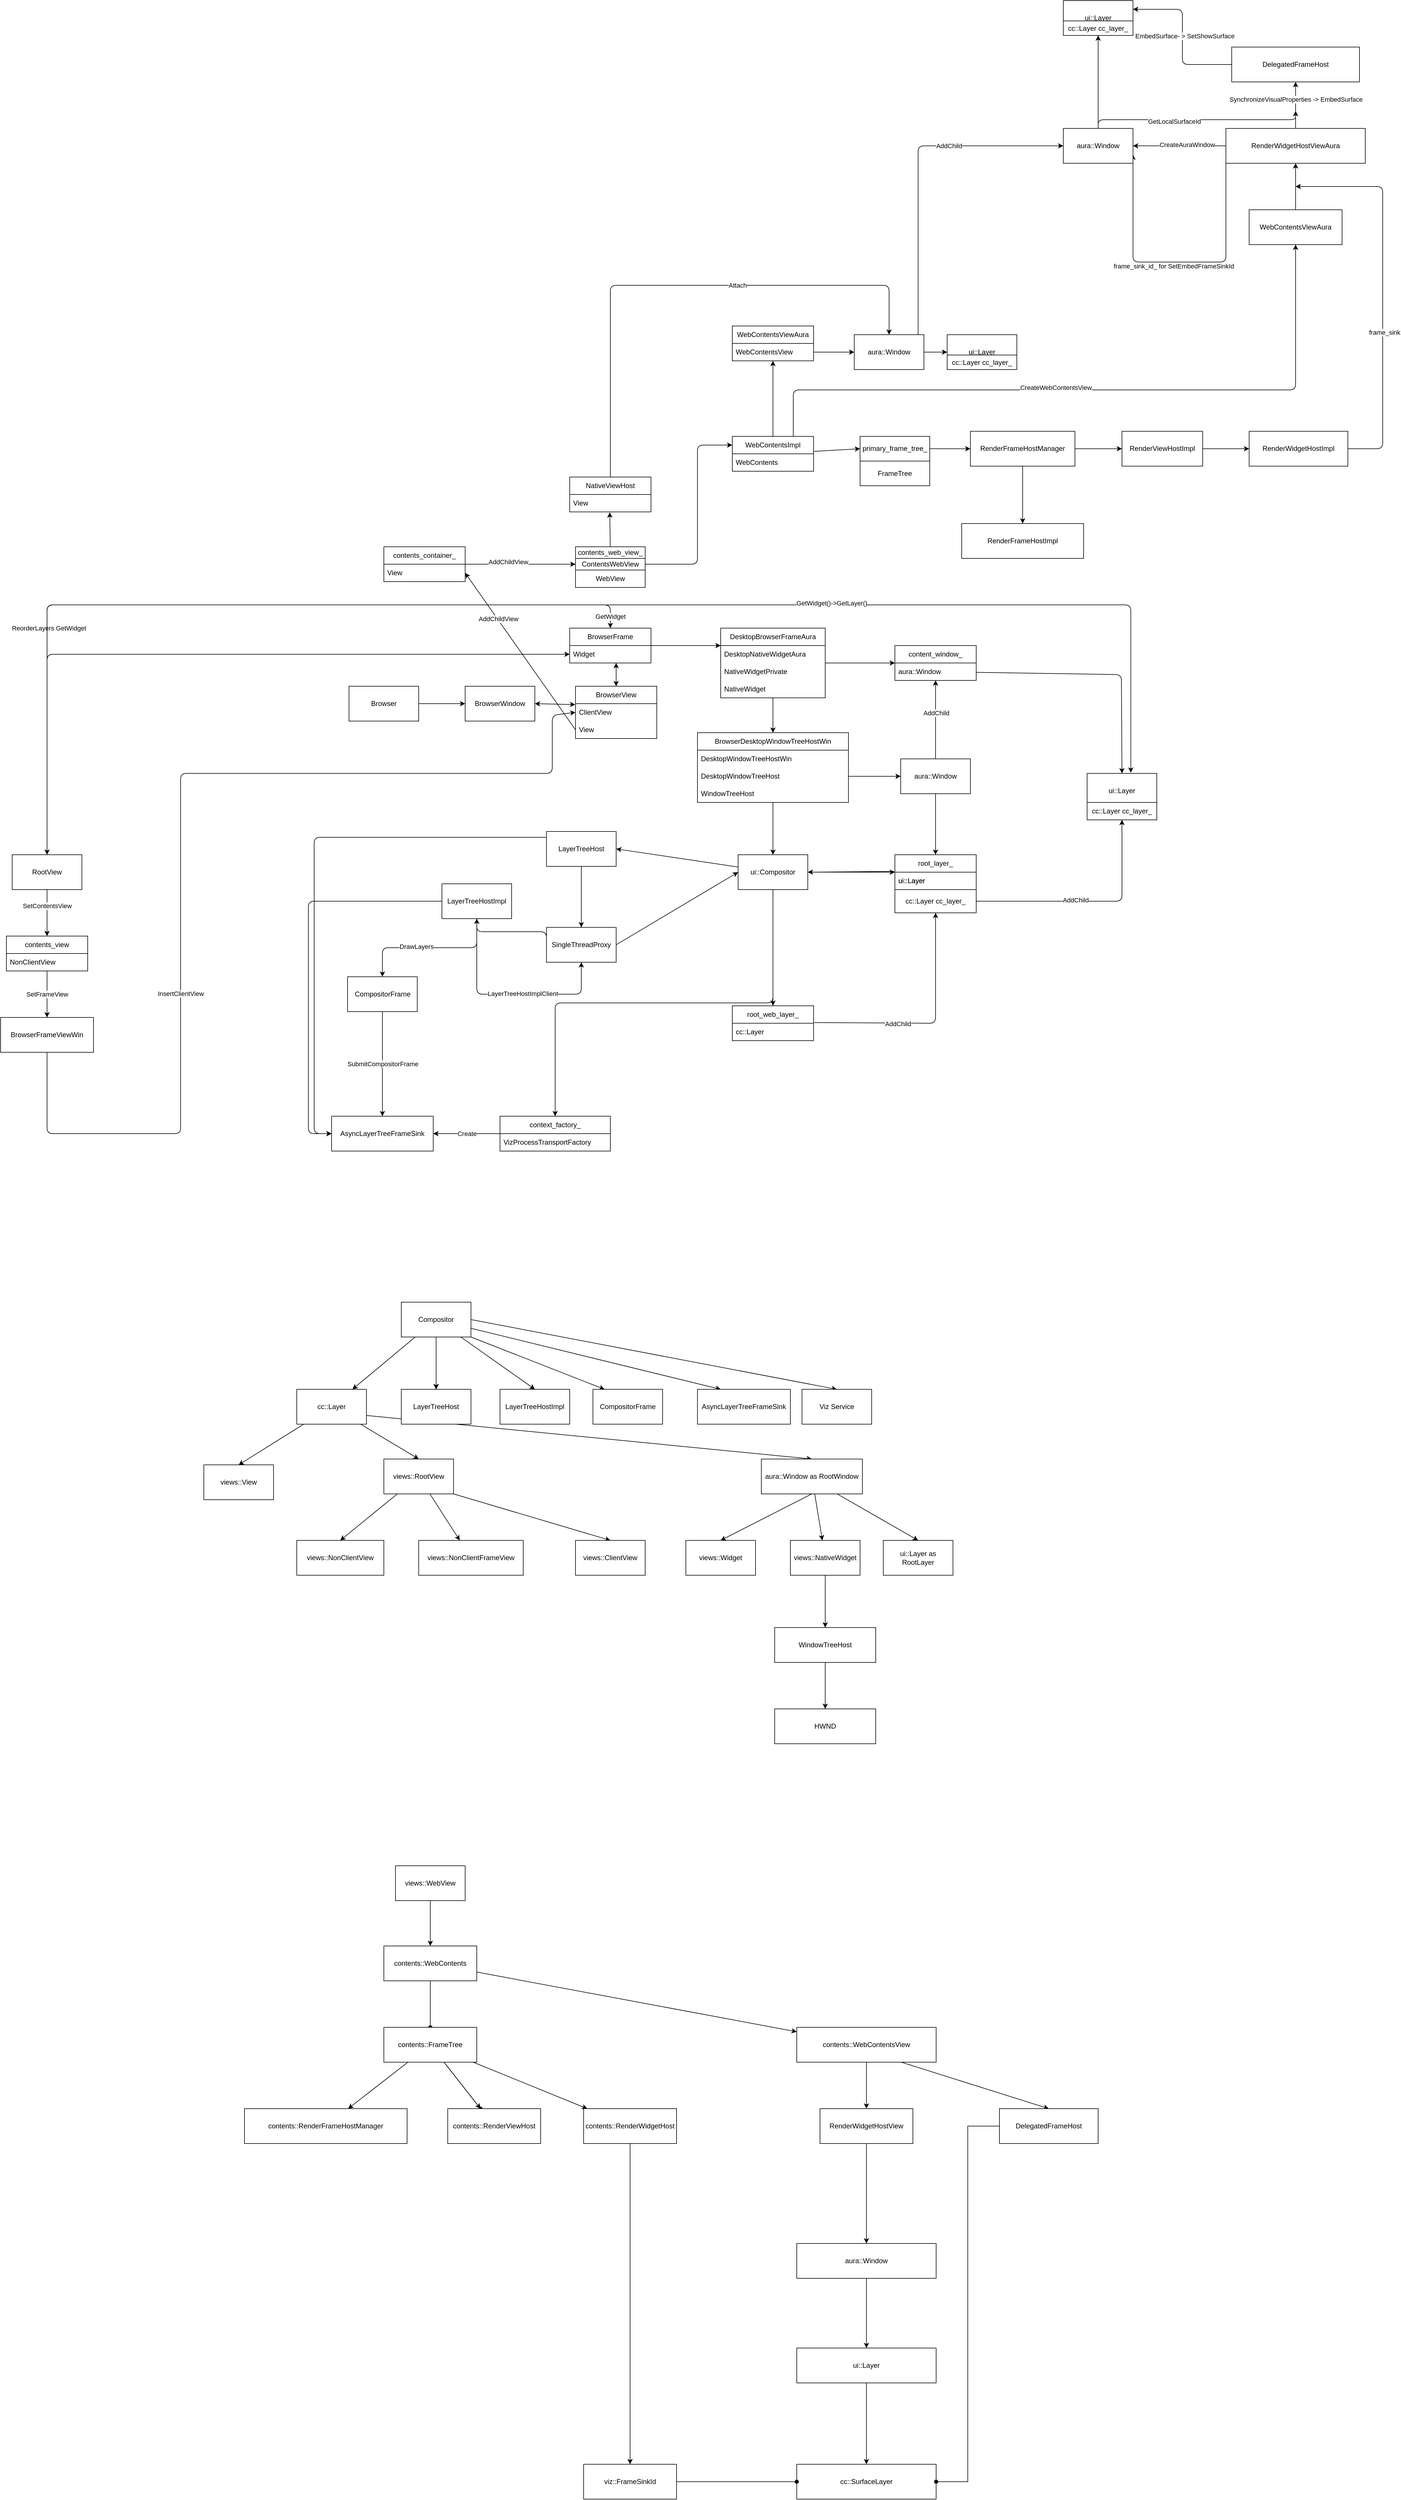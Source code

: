 <mxfile version="24.7.16">
  <diagram id="i8oAYvoEwji6KUJwt9vs" name="第 1 页">
    <mxGraphModel dx="2893" dy="2278" grid="1" gridSize="10" guides="1" tooltips="1" connect="1" arrows="1" fold="1" page="1" pageScale="1" pageWidth="827" pageHeight="1169" math="0" shadow="0">
      <root>
        <mxCell id="0" />
        <mxCell id="1" parent="0" />
        <mxCell id="2" value="BrowserWindow" style="rounded=0;whiteSpace=wrap;html=1;" parent="1" vertex="1">
          <mxGeometry x="50" y="170" width="120" height="60" as="geometry" />
        </mxCell>
        <mxCell id="29" style="edgeStyle=none;html=1;entryX=1;entryY=0.5;entryDx=0;entryDy=0;" parent="1" source="3" target="6" edge="1">
          <mxGeometry relative="1" as="geometry" />
        </mxCell>
        <mxCell id="39" style="edgeStyle=none;html=1;" parent="1" source="3" target="35" edge="1">
          <mxGeometry relative="1" as="geometry" />
        </mxCell>
        <mxCell id="44" style="edgeStyle=none;html=1;entryX=0.5;entryY=0;entryDx=0;entryDy=0;exitX=0.5;exitY=1;exitDx=0;exitDy=0;" parent="1" source="3" target="40" edge="1">
          <mxGeometry relative="1" as="geometry">
            <Array as="points" />
          </mxGeometry>
        </mxCell>
        <mxCell id="128" style="edgeStyle=elbowEdgeStyle;elbow=vertical;html=1;" parent="1" source="3" target="123" edge="1">
          <mxGeometry relative="1" as="geometry" />
        </mxCell>
        <mxCell id="3" value="ui::Compositor" style="rounded=0;whiteSpace=wrap;html=1;" parent="1" vertex="1">
          <mxGeometry x="520" y="460" width="120" height="60" as="geometry" />
        </mxCell>
        <mxCell id="5" value="" style="endArrow=classic;startArrow=classic;html=1;exitX=1;exitY=0.5;exitDx=0;exitDy=0;entryX=-0.003;entryY=0.351;entryDx=0;entryDy=0;entryPerimeter=0;" parent="1" source="2" target="141" edge="1">
          <mxGeometry width="50" height="50" relative="1" as="geometry">
            <mxPoint x="340" y="300" as="sourcePoint" />
            <mxPoint x="240" y="220" as="targetPoint" />
          </mxGeometry>
        </mxCell>
        <mxCell id="32" style="edgeStyle=none;html=1;entryX=0.5;entryY=0;entryDx=0;entryDy=0;" parent="1" source="6" target="31" edge="1">
          <mxGeometry relative="1" as="geometry" />
        </mxCell>
        <mxCell id="131" style="edgeStyle=elbowEdgeStyle;elbow=vertical;html=1;" parent="1" source="6" target="129" edge="1">
          <mxGeometry relative="1" as="geometry">
            <Array as="points">
              <mxPoint x="-210" y="430" />
              <mxPoint x="50" y="370" />
            </Array>
          </mxGeometry>
        </mxCell>
        <mxCell id="6" value="LayerTreeHost" style="rounded=0;whiteSpace=wrap;html=1;" parent="1" vertex="1">
          <mxGeometry x="190" y="420" width="120" height="60" as="geometry" />
        </mxCell>
        <mxCell id="12" value="BrowserFrame" style="swimlane;fontStyle=0;childLayout=stackLayout;horizontal=1;startSize=30;horizontalStack=0;resizeParent=1;resizeParentMax=0;resizeLast=0;collapsible=1;marginBottom=0;whiteSpace=wrap;html=1;" parent="1" vertex="1">
          <mxGeometry x="230" y="70" width="140" height="60" as="geometry" />
        </mxCell>
        <mxCell id="13" value="Widget" style="text;strokeColor=none;fillColor=none;align=left;verticalAlign=middle;spacingLeft=4;spacingRight=4;overflow=hidden;points=[[0,0.5],[1,0.5]];portConstraint=eastwest;rotatable=0;whiteSpace=wrap;html=1;" parent="12" vertex="1">
          <mxGeometry y="30" width="140" height="30" as="geometry" />
        </mxCell>
        <mxCell id="88" style="edgeStyle=none;html=1;entryX=0.5;entryY=0;entryDx=0;entryDy=0;" parent="1" source="16" target="21" edge="1">
          <mxGeometry relative="1" as="geometry" />
        </mxCell>
        <mxCell id="93" style="edgeStyle=none;html=1;entryX=0;entryY=0.5;entryDx=0;entryDy=0;" parent="1" source="16" target="89" edge="1">
          <mxGeometry relative="1" as="geometry" />
        </mxCell>
        <mxCell id="16" value="DesktopBrowserFrameAura" style="swimlane;fontStyle=0;childLayout=stackLayout;horizontal=1;startSize=30;horizontalStack=0;resizeParent=1;resizeParentMax=0;resizeLast=0;collapsible=1;marginBottom=0;whiteSpace=wrap;html=1;" parent="1" vertex="1">
          <mxGeometry x="490" y="70" width="180" height="120" as="geometry" />
        </mxCell>
        <mxCell id="17" value="DesktopNativeWidgetAura" style="text;strokeColor=none;fillColor=none;align=left;verticalAlign=middle;spacingLeft=4;spacingRight=4;overflow=hidden;points=[[0,0.5],[1,0.5]];portConstraint=eastwest;rotatable=0;whiteSpace=wrap;html=1;" parent="16" vertex="1">
          <mxGeometry y="30" width="180" height="30" as="geometry" />
        </mxCell>
        <mxCell id="18" value="NativeWidgetPrivate" style="text;strokeColor=none;fillColor=none;align=left;verticalAlign=middle;spacingLeft=4;spacingRight=4;overflow=hidden;points=[[0,0.5],[1,0.5]];portConstraint=eastwest;rotatable=0;whiteSpace=wrap;html=1;" parent="16" vertex="1">
          <mxGeometry y="60" width="180" height="30" as="geometry" />
        </mxCell>
        <mxCell id="19" value="NativeWidget" style="text;strokeColor=none;fillColor=none;align=left;verticalAlign=middle;spacingLeft=4;spacingRight=4;overflow=hidden;points=[[0,0.5],[1,0.5]];portConstraint=eastwest;rotatable=0;whiteSpace=wrap;html=1;" parent="16" vertex="1">
          <mxGeometry y="90" width="180" height="30" as="geometry" />
        </mxCell>
        <mxCell id="20" value="" style="endArrow=classic;html=1;exitX=1;exitY=0.5;exitDx=0;exitDy=0;entryX=0;entryY=0.25;entryDx=0;entryDy=0;" parent="1" source="12" target="16" edge="1">
          <mxGeometry width="50" height="50" relative="1" as="geometry">
            <mxPoint x="340" y="90" as="sourcePoint" />
            <mxPoint x="390" y="40" as="targetPoint" />
          </mxGeometry>
        </mxCell>
        <mxCell id="21" value="BrowserDesktopWindowTreeHostWin" style="swimlane;fontStyle=0;childLayout=stackLayout;horizontal=1;startSize=30;horizontalStack=0;resizeParent=1;resizeParentMax=0;resizeLast=0;collapsible=1;marginBottom=0;whiteSpace=wrap;html=1;" parent="1" vertex="1">
          <mxGeometry x="450" y="250" width="260" height="120" as="geometry" />
        </mxCell>
        <mxCell id="22" value="DesktopWindowTreeHostWin" style="text;strokeColor=none;fillColor=none;align=left;verticalAlign=middle;spacingLeft=4;spacingRight=4;overflow=hidden;points=[[0,0.5],[1,0.5]];portConstraint=eastwest;rotatable=0;whiteSpace=wrap;html=1;" parent="21" vertex="1">
          <mxGeometry y="30" width="260" height="30" as="geometry" />
        </mxCell>
        <mxCell id="23" value="DesktopWindowTreeHost" style="text;strokeColor=none;fillColor=none;align=left;verticalAlign=middle;spacingLeft=4;spacingRight=4;overflow=hidden;points=[[0,0.5],[1,0.5]];portConstraint=eastwest;rotatable=0;whiteSpace=wrap;html=1;" parent="21" vertex="1">
          <mxGeometry y="60" width="260" height="30" as="geometry" />
        </mxCell>
        <mxCell id="24" value="WindowTreeHost" style="text;strokeColor=none;fillColor=none;align=left;verticalAlign=middle;spacingLeft=4;spacingRight=4;overflow=hidden;points=[[0,0.5],[1,0.5]];portConstraint=eastwest;rotatable=0;whiteSpace=wrap;html=1;" parent="21" vertex="1">
          <mxGeometry y="90" width="260" height="30" as="geometry" />
        </mxCell>
        <mxCell id="28" style="edgeStyle=none;html=1;entryX=0.5;entryY=0;entryDx=0;entryDy=0;" parent="1" source="24" target="3" edge="1">
          <mxGeometry relative="1" as="geometry" />
        </mxCell>
        <mxCell id="33" style="edgeStyle=none;html=1;exitX=1;exitY=0.5;exitDx=0;exitDy=0;entryX=0;entryY=0.5;entryDx=0;entryDy=0;" parent="1" source="31" target="3" edge="1">
          <mxGeometry relative="1" as="geometry" />
        </mxCell>
        <mxCell id="118" style="edgeStyle=elbowEdgeStyle;elbow=vertical;html=1;exitX=0;exitY=0.5;exitDx=0;exitDy=0;entryX=0.5;entryY=1;entryDx=0;entryDy=0;" parent="1" source="31" target="117" edge="1">
          <mxGeometry relative="1" as="geometry" />
        </mxCell>
        <mxCell id="31" value="SingleThreadProxy" style="rounded=0;whiteSpace=wrap;html=1;" parent="1" vertex="1">
          <mxGeometry x="190" y="585" width="120" height="60" as="geometry" />
        </mxCell>
        <mxCell id="40" value="root_web_layer_" style="swimlane;fontStyle=0;childLayout=stackLayout;horizontal=1;startSize=30;horizontalStack=0;resizeParent=1;resizeParentMax=0;resizeLast=0;collapsible=1;marginBottom=0;whiteSpace=wrap;html=1;" parent="1" vertex="1">
          <mxGeometry x="510" y="720" width="140" height="60" as="geometry" />
        </mxCell>
        <mxCell id="41" value="cc::Layer" style="text;strokeColor=none;fillColor=none;align=left;verticalAlign=middle;spacingLeft=4;spacingRight=4;overflow=hidden;points=[[0,0.5],[1,0.5]];portConstraint=eastwest;rotatable=0;whiteSpace=wrap;html=1;" parent="40" vertex="1">
          <mxGeometry y="30" width="140" height="30" as="geometry" />
        </mxCell>
        <mxCell id="49" value="" style="group" parent="1" vertex="1" connectable="0">
          <mxGeometry x="790" y="460" width="140" height="120" as="geometry" />
        </mxCell>
        <mxCell id="35" value="root_layer_" style="swimlane;fontStyle=0;childLayout=stackLayout;horizontal=1;startSize=30;horizontalStack=0;resizeParent=1;resizeParentMax=0;resizeLast=0;collapsible=1;marginBottom=0;whiteSpace=wrap;html=1;" parent="49" vertex="1">
          <mxGeometry width="140" height="60" as="geometry" />
        </mxCell>
        <mxCell id="36" value="ui::Layer" style="text;strokeColor=none;fillColor=none;align=left;verticalAlign=middle;spacingLeft=4;spacingRight=4;overflow=hidden;points=[[0,0.5],[1,0.5]];portConstraint=eastwest;rotatable=0;whiteSpace=wrap;html=1;" parent="35" vertex="1">
          <mxGeometry y="30" width="140" height="30" as="geometry" />
        </mxCell>
        <mxCell id="47" value="cc::Layer cc_layer_" style="rounded=0;whiteSpace=wrap;html=1;" parent="49" vertex="1">
          <mxGeometry y="60" width="140" height="40" as="geometry" />
        </mxCell>
        <mxCell id="48" value="ui::Layer" style="text;strokeColor=none;fillColor=none;align=left;verticalAlign=middle;spacingLeft=4;spacingRight=4;overflow=hidden;points=[[0,0.5],[1,0.5]];portConstraint=eastwest;rotatable=0;whiteSpace=wrap;html=1;" parent="49" vertex="1">
          <mxGeometry y="30" width="140" height="30" as="geometry" />
        </mxCell>
        <mxCell id="52" style="edgeStyle=none;html=1;exitX=1.007;exitY=-0.039;exitDx=0;exitDy=0;exitPerimeter=0;" parent="1" source="41" target="47" edge="1">
          <mxGeometry relative="1" as="geometry">
            <mxPoint x="520" y="730" as="sourcePoint" />
            <Array as="points">
              <mxPoint x="860" y="750" />
            </Array>
          </mxGeometry>
        </mxCell>
        <mxCell id="99" value="AddChild" style="edgeLabel;html=1;align=center;verticalAlign=middle;resizable=0;points=[];" parent="52" vertex="1" connectable="0">
          <mxGeometry x="-0.277" y="-1" relative="1" as="geometry">
            <mxPoint as="offset" />
          </mxGeometry>
        </mxCell>
        <mxCell id="61" style="edgeStyle=none;html=1;entryX=0;entryY=0.5;entryDx=0;entryDy=0;" parent="1" source="53" target="57" edge="1">
          <mxGeometry relative="1" as="geometry" />
        </mxCell>
        <mxCell id="81" style="edgeStyle=none;html=1;entryX=0.5;entryY=1;entryDx=0;entryDy=0;" parent="1" source="53" target="77" edge="1">
          <mxGeometry relative="1" as="geometry" />
        </mxCell>
        <mxCell id="198" style="edgeStyle=orthogonalEdgeStyle;html=1;entryX=0.5;entryY=1;entryDx=0;entryDy=0;exitX=0.75;exitY=0;exitDx=0;exitDy=0;" parent="1" source="53" target="197" edge="1">
          <mxGeometry relative="1" as="geometry">
            <Array as="points">
              <mxPoint x="615" y="-340" />
              <mxPoint x="1480" y="-340" />
            </Array>
          </mxGeometry>
        </mxCell>
        <mxCell id="199" value="CreateWebContentsView" style="edgeLabel;html=1;align=center;verticalAlign=middle;resizable=0;points=[];" parent="198" vertex="1" connectable="0">
          <mxGeometry x="-0.11" y="4" relative="1" as="geometry">
            <mxPoint as="offset" />
          </mxGeometry>
        </mxCell>
        <mxCell id="53" value="WebContentsImpl" style="swimlane;fontStyle=0;childLayout=stackLayout;horizontal=1;startSize=30;horizontalStack=0;resizeParent=1;resizeParentMax=0;resizeLast=0;collapsible=1;marginBottom=0;whiteSpace=wrap;html=1;" parent="1" vertex="1">
          <mxGeometry x="510" y="-260" width="140" height="60" as="geometry" />
        </mxCell>
        <mxCell id="54" value="WebContents" style="text;strokeColor=none;fillColor=none;align=left;verticalAlign=middle;spacingLeft=4;spacingRight=4;overflow=hidden;points=[[0,0.5],[1,0.5]];portConstraint=eastwest;rotatable=0;whiteSpace=wrap;html=1;" parent="53" vertex="1">
          <mxGeometry y="30" width="140" height="30" as="geometry" />
        </mxCell>
        <mxCell id="60" value="" style="group" parent="1" vertex="1" connectable="0">
          <mxGeometry x="730" y="-260" width="120" height="85" as="geometry" />
        </mxCell>
        <mxCell id="57" value="primary_frame_tree_" style="rounded=0;whiteSpace=wrap;html=1;" parent="60" vertex="1">
          <mxGeometry width="120" height="42.5" as="geometry" />
        </mxCell>
        <mxCell id="59" value="FrameTree" style="rounded=0;whiteSpace=wrap;html=1;" parent="60" vertex="1">
          <mxGeometry y="42.5" width="120" height="42.5" as="geometry" />
        </mxCell>
        <mxCell id="65" style="edgeStyle=none;html=1;entryX=0;entryY=0.5;entryDx=0;entryDy=0;" parent="1" source="62" target="64" edge="1">
          <mxGeometry relative="1" as="geometry" />
        </mxCell>
        <mxCell id="69" style="edgeStyle=none;html=1;exitX=0.5;exitY=1;exitDx=0;exitDy=0;entryX=0.5;entryY=0;entryDx=0;entryDy=0;" parent="1" source="62" target="68" edge="1">
          <mxGeometry relative="1" as="geometry" />
        </mxCell>
        <mxCell id="62" value="RenderFrameHostManager" style="rounded=0;whiteSpace=wrap;html=1;" parent="1" vertex="1">
          <mxGeometry x="920" y="-268.75" width="180" height="60" as="geometry" />
        </mxCell>
        <mxCell id="63" style="edgeStyle=none;html=1;" parent="1" source="57" target="62" edge="1">
          <mxGeometry relative="1" as="geometry" />
        </mxCell>
        <mxCell id="67" style="edgeStyle=none;html=1;entryX=0;entryY=0.5;entryDx=0;entryDy=0;" parent="1" source="64" target="66" edge="1">
          <mxGeometry relative="1" as="geometry" />
        </mxCell>
        <mxCell id="64" value="RenderViewHostImpl" style="whiteSpace=wrap;html=1;" parent="1" vertex="1">
          <mxGeometry x="1181" y="-268.75" width="139" height="60" as="geometry" />
        </mxCell>
        <mxCell id="204" style="edgeStyle=elbowEdgeStyle;html=1;" parent="1" source="66" edge="1">
          <mxGeometry relative="1" as="geometry">
            <mxPoint x="1480" y="-690" as="targetPoint" />
            <Array as="points">
              <mxPoint x="1630" y="-480" />
            </Array>
          </mxGeometry>
        </mxCell>
        <mxCell id="205" value="frame_sink" style="edgeLabel;html=1;align=center;verticalAlign=middle;resizable=0;points=[];" parent="204" vertex="1" connectable="0">
          <mxGeometry x="-0.21" y="-3" relative="1" as="geometry">
            <mxPoint as="offset" />
          </mxGeometry>
        </mxCell>
        <mxCell id="66" value="RenderWidgetHostImpl" style="whiteSpace=wrap;html=1;" parent="1" vertex="1">
          <mxGeometry x="1400" y="-268.75" width="170" height="60" as="geometry" />
        </mxCell>
        <mxCell id="68" value="RenderFrameHostImpl" style="whiteSpace=wrap;html=1;" parent="1" vertex="1">
          <mxGeometry x="905" y="-110" width="210" height="60" as="geometry" />
        </mxCell>
        <mxCell id="75" style="edgeStyle=none;html=1;entryX=0;entryY=0.25;entryDx=0;entryDy=0;" parent="1" source="71" target="53" edge="1">
          <mxGeometry relative="1" as="geometry">
            <Array as="points">
              <mxPoint x="450" y="-40" />
              <mxPoint x="450" y="-245" />
            </Array>
          </mxGeometry>
        </mxCell>
        <mxCell id="77" value="WebContentsViewAura" style="swimlane;fontStyle=0;childLayout=stackLayout;horizontal=1;startSize=30;horizontalStack=0;resizeParent=1;resizeParentMax=0;resizeLast=0;collapsible=1;marginBottom=0;whiteSpace=wrap;html=1;" parent="1" vertex="1">
          <mxGeometry x="510" y="-450" width="140" height="60" as="geometry" />
        </mxCell>
        <mxCell id="78" value="WebContentsView" style="text;strokeColor=none;fillColor=none;align=left;verticalAlign=middle;spacingLeft=4;spacingRight=4;overflow=hidden;points=[[0,0.5],[1,0.5]];portConstraint=eastwest;rotatable=0;whiteSpace=wrap;html=1;" parent="77" vertex="1">
          <mxGeometry y="30" width="140" height="30" as="geometry" />
        </mxCell>
        <mxCell id="85" style="edgeStyle=none;html=1;entryX=0;entryY=0.5;entryDx=0;entryDy=0;" parent="1" source="82" target="84" edge="1">
          <mxGeometry relative="1" as="geometry" />
        </mxCell>
        <mxCell id="210" style="edgeStyle=elbowEdgeStyle;html=1;entryX=0;entryY=0.5;entryDx=0;entryDy=0;" parent="1" source="82" target="206" edge="1">
          <mxGeometry relative="1" as="geometry">
            <Array as="points">
              <mxPoint x="830" y="-580" />
            </Array>
          </mxGeometry>
        </mxCell>
        <mxCell id="211" value="AddChild" style="edgeLabel;html=1;align=center;verticalAlign=middle;resizable=0;points=[];" parent="210" vertex="1" connectable="0">
          <mxGeometry x="0.314" relative="1" as="geometry">
            <mxPoint as="offset" />
          </mxGeometry>
        </mxCell>
        <mxCell id="82" value="aura::Window" style="whiteSpace=wrap;html=1;" parent="1" vertex="1">
          <mxGeometry x="720" y="-435" width="120" height="60" as="geometry" />
        </mxCell>
        <mxCell id="83" style="edgeStyle=none;html=1;entryX=0;entryY=0.5;entryDx=0;entryDy=0;" parent="1" source="78" target="82" edge="1">
          <mxGeometry relative="1" as="geometry" />
        </mxCell>
        <mxCell id="84" value="ui::Layer" style="whiteSpace=wrap;html=1;" parent="1" vertex="1">
          <mxGeometry x="880" y="-435" width="120" height="60" as="geometry" />
        </mxCell>
        <mxCell id="87" style="edgeStyle=none;html=1;entryX=0;entryY=0.5;entryDx=0;entryDy=0;" parent="1" source="86" target="2" edge="1">
          <mxGeometry relative="1" as="geometry" />
        </mxCell>
        <mxCell id="86" value="Browser" style="whiteSpace=wrap;html=1;" parent="1" vertex="1">
          <mxGeometry x="-150" y="170" width="120" height="60" as="geometry" />
        </mxCell>
        <mxCell id="89" value="content_window_" style="swimlane;fontStyle=0;childLayout=stackLayout;horizontal=1;startSize=30;horizontalStack=0;resizeParent=1;resizeParentMax=0;resizeLast=0;collapsible=1;marginBottom=0;whiteSpace=wrap;html=1;" parent="1" vertex="1">
          <mxGeometry x="790" y="100" width="140" height="60" as="geometry" />
        </mxCell>
        <mxCell id="90" value="aura::Window" style="text;strokeColor=none;fillColor=none;align=left;verticalAlign=middle;spacingLeft=4;spacingRight=4;overflow=hidden;points=[[0,0.5],[1,0.5]];portConstraint=eastwest;rotatable=0;whiteSpace=wrap;html=1;" parent="89" vertex="1">
          <mxGeometry y="30" width="140" height="30" as="geometry" />
        </mxCell>
        <mxCell id="96" style="edgeStyle=none;html=1;exitX=0.5;exitY=0;exitDx=0;exitDy=0;" parent="1" source="94" target="90" edge="1">
          <mxGeometry relative="1" as="geometry" />
        </mxCell>
        <mxCell id="97" value="AddChild" style="edgeLabel;html=1;align=center;verticalAlign=middle;resizable=0;points=[];" parent="96" vertex="1" connectable="0">
          <mxGeometry x="0.171" y="-1" relative="1" as="geometry">
            <mxPoint as="offset" />
          </mxGeometry>
        </mxCell>
        <mxCell id="100" style="edgeStyle=none;html=1;entryX=0.5;entryY=0;entryDx=0;entryDy=0;" parent="1" source="94" target="35" edge="1">
          <mxGeometry relative="1" as="geometry" />
        </mxCell>
        <mxCell id="94" value="aura::Window" style="whiteSpace=wrap;html=1;" parent="1" vertex="1">
          <mxGeometry x="800" y="295" width="120" height="60" as="geometry" />
        </mxCell>
        <mxCell id="95" style="edgeStyle=none;html=1;entryX=0;entryY=0.5;entryDx=0;entryDy=0;" parent="1" source="23" target="94" edge="1">
          <mxGeometry relative="1" as="geometry" />
        </mxCell>
        <mxCell id="101" style="edgeStyle=none;html=1;entryX=1;entryY=0.5;entryDx=0;entryDy=0;exitX=-0.01;exitY=-0.045;exitDx=0;exitDy=0;exitPerimeter=0;" parent="1" source="48" target="3" edge="1">
          <mxGeometry relative="1" as="geometry" />
        </mxCell>
        <mxCell id="106" style="edgeStyle=none;html=1;entryX=0.5;entryY=0;entryDx=0;entryDy=0;" parent="1" source="90" target="105" edge="1">
          <mxGeometry relative="1" as="geometry">
            <Array as="points">
              <mxPoint x="1180" y="150" />
            </Array>
          </mxGeometry>
        </mxCell>
        <mxCell id="108" value="" style="group" parent="1" vertex="1" connectable="0">
          <mxGeometry x="1121" y="320" width="120" height="80" as="geometry" />
        </mxCell>
        <mxCell id="105" value="ui::Layer" style="whiteSpace=wrap;html=1;" parent="108" vertex="1">
          <mxGeometry width="120" height="60" as="geometry" />
        </mxCell>
        <mxCell id="107" value="cc::Layer cc_layer_" style="rounded=0;whiteSpace=wrap;html=1;" parent="108" vertex="1">
          <mxGeometry y="50" width="120" height="30" as="geometry" />
        </mxCell>
        <mxCell id="109" style="edgeStyle=none;html=1;entryX=0.5;entryY=1;entryDx=0;entryDy=0;" parent="1" source="47" target="107" edge="1">
          <mxGeometry relative="1" as="geometry">
            <Array as="points">
              <mxPoint x="1181" y="540" />
            </Array>
          </mxGeometry>
        </mxCell>
        <mxCell id="110" value="AddChild" style="edgeLabel;html=1;align=center;verticalAlign=middle;resizable=0;points=[];" parent="109" vertex="1" connectable="0">
          <mxGeometry x="-0.133" y="2" relative="1" as="geometry">
            <mxPoint x="1" as="offset" />
          </mxGeometry>
        </mxCell>
        <mxCell id="112" value="cc::Layer cc_layer_" style="rounded=0;whiteSpace=wrap;html=1;" parent="1" vertex="1">
          <mxGeometry x="880" y="-400" width="120" height="25" as="geometry" />
        </mxCell>
        <mxCell id="120" style="edgeStyle=elbowEdgeStyle;elbow=vertical;html=1;entryX=0.5;entryY=1;entryDx=0;entryDy=0;" parent="1" source="117" target="31" edge="1">
          <mxGeometry relative="1" as="geometry">
            <Array as="points">
              <mxPoint x="170" y="700" />
            </Array>
          </mxGeometry>
        </mxCell>
        <mxCell id="121" value="LayerTreeHostImplClient" style="edgeLabel;html=1;align=center;verticalAlign=middle;resizable=0;points=[];" parent="120" vertex="1" connectable="0">
          <mxGeometry x="0.144" y="1" relative="1" as="geometry">
            <mxPoint as="offset" />
          </mxGeometry>
        </mxCell>
        <mxCell id="132" style="edgeStyle=elbowEdgeStyle;elbow=vertical;html=1;exitX=0;exitY=0.5;exitDx=0;exitDy=0;entryX=0;entryY=0.5;entryDx=0;entryDy=0;" parent="1" source="117" target="129" edge="1">
          <mxGeometry relative="1" as="geometry">
            <Array as="points">
              <mxPoint x="-220" y="770" />
              <mxPoint x="20" y="690" />
              <mxPoint x="-30" y="690" />
            </Array>
          </mxGeometry>
        </mxCell>
        <mxCell id="135" value="" style="edgeStyle=elbowEdgeStyle;elbow=vertical;html=1;" parent="1" source="117" target="134" edge="1">
          <mxGeometry relative="1" as="geometry" />
        </mxCell>
        <mxCell id="136" value="DrawLayers" style="edgeLabel;html=1;align=center;verticalAlign=middle;resizable=0;points=[];" parent="135" vertex="1" connectable="0">
          <mxGeometry x="0.175" y="-2" relative="1" as="geometry">
            <mxPoint as="offset" />
          </mxGeometry>
        </mxCell>
        <mxCell id="117" value="LayerTreeHostImpl" style="rounded=0;whiteSpace=wrap;html=1;" parent="1" vertex="1">
          <mxGeometry x="10" y="510" width="120" height="60" as="geometry" />
        </mxCell>
        <mxCell id="130" value="Create" style="edgeStyle=elbowEdgeStyle;elbow=vertical;html=1;" parent="1" source="123" target="129" edge="1">
          <mxGeometry relative="1" as="geometry" />
        </mxCell>
        <mxCell id="123" value="context_factory_" style="swimlane;fontStyle=0;childLayout=stackLayout;horizontal=1;startSize=30;horizontalStack=0;resizeParent=1;resizeParentMax=0;resizeLast=0;collapsible=1;marginBottom=0;whiteSpace=wrap;html=1;" parent="1" vertex="1">
          <mxGeometry x="110" y="910" width="190" height="60" as="geometry" />
        </mxCell>
        <mxCell id="124" value="VizProcessTransportFactory" style="text;strokeColor=none;fillColor=none;align=left;verticalAlign=middle;spacingLeft=4;spacingRight=4;overflow=hidden;points=[[0,0.5],[1,0.5]];portConstraint=eastwest;rotatable=0;whiteSpace=wrap;html=1;" parent="123" vertex="1">
          <mxGeometry y="30" width="190" height="30" as="geometry" />
        </mxCell>
        <mxCell id="129" value="AsyncLayerTreeFrameSink" style="whiteSpace=wrap;html=1;fontStyle=0;startSize=30;" parent="1" vertex="1">
          <mxGeometry x="-180" y="910" width="175" height="60" as="geometry" />
        </mxCell>
        <mxCell id="137" value="SubmitCompositorFrame" style="edgeStyle=elbowEdgeStyle;elbow=vertical;html=1;exitX=0.5;exitY=1;exitDx=0;exitDy=0;" parent="1" source="134" target="129" edge="1">
          <mxGeometry relative="1" as="geometry" />
        </mxCell>
        <mxCell id="134" value="CompositorFrame" style="whiteSpace=wrap;html=1;rounded=0;" parent="1" vertex="1">
          <mxGeometry x="-152.5" y="670" width="120" height="60" as="geometry" />
        </mxCell>
        <mxCell id="141" value="BrowserView" style="swimlane;fontStyle=0;childLayout=stackLayout;horizontal=1;startSize=30;horizontalStack=0;resizeParent=1;resizeParentMax=0;resizeLast=0;collapsible=1;marginBottom=0;whiteSpace=wrap;html=1;" parent="1" vertex="1">
          <mxGeometry x="240" y="170" width="140" height="90" as="geometry" />
        </mxCell>
        <mxCell id="142" value="ClientView" style="text;strokeColor=none;fillColor=none;align=left;verticalAlign=middle;spacingLeft=4;spacingRight=4;overflow=hidden;points=[[0,0.5],[1,0.5]];portConstraint=eastwest;rotatable=0;whiteSpace=wrap;html=1;" parent="141" vertex="1">
          <mxGeometry y="30" width="140" height="30" as="geometry" />
        </mxCell>
        <mxCell id="143" value="View" style="text;strokeColor=none;fillColor=none;align=left;verticalAlign=middle;spacingLeft=4;spacingRight=4;overflow=hidden;points=[[0,0.5],[1,0.5]];portConstraint=eastwest;rotatable=0;whiteSpace=wrap;html=1;" parent="141" vertex="1">
          <mxGeometry y="60" width="140" height="30" as="geometry" />
        </mxCell>
        <mxCell id="150" value="" style="edgeStyle=none;html=1;" parent="1" source="147" edge="1">
          <mxGeometry relative="1" as="geometry">
            <mxPoint x="-670" y="600" as="targetPoint" />
          </mxGeometry>
        </mxCell>
        <mxCell id="161" value="SetContentsView" style="edgeLabel;html=1;align=center;verticalAlign=middle;resizable=0;points=[];" parent="150" vertex="1" connectable="0">
          <mxGeometry x="-0.303" relative="1" as="geometry">
            <mxPoint as="offset" />
          </mxGeometry>
        </mxCell>
        <mxCell id="192" style="edgeStyle=elbowEdgeStyle;elbow=vertical;html=1;exitX=0.5;exitY=0;exitDx=0;exitDy=0;entryX=0.5;entryY=0;entryDx=0;entryDy=0;" parent="1" edge="1">
          <mxGeometry relative="1" as="geometry">
            <Array as="points">
              <mxPoint x="100" y="30" />
            </Array>
            <mxPoint x="-670" y="460" as="sourcePoint" />
            <mxPoint x="300" y="70" as="targetPoint" />
          </mxGeometry>
        </mxCell>
        <mxCell id="193" value="GetWidget" style="edgeLabel;html=1;align=center;verticalAlign=middle;resizable=0;points=[];" parent="192" vertex="1" connectable="0">
          <mxGeometry x="-0.327" relative="1" as="geometry">
            <mxPoint x="915" y="20" as="offset" />
          </mxGeometry>
        </mxCell>
        <mxCell id="194" value="ReorderLayers GetWidget" style="edgeLabel;html=1;align=center;verticalAlign=middle;resizable=0;points=[];" parent="192" vertex="1" connectable="0">
          <mxGeometry x="-0.498" y="-3" relative="1" as="geometry">
            <mxPoint y="-29" as="offset" />
          </mxGeometry>
        </mxCell>
        <mxCell id="147" value="RootView" style="whiteSpace=wrap;html=1;" parent="1" vertex="1">
          <mxGeometry x="-730" y="460" width="120" height="60" as="geometry" />
        </mxCell>
        <mxCell id="156" value="SetFrameView" style="edgeStyle=none;html=1;" parent="1" source="151" target="155" edge="1">
          <mxGeometry relative="1" as="geometry" />
        </mxCell>
        <mxCell id="151" value="contents_view" style="swimlane;fontStyle=0;childLayout=stackLayout;horizontal=1;startSize=30;horizontalStack=0;resizeParent=1;resizeParentMax=0;resizeLast=0;collapsible=1;marginBottom=0;whiteSpace=wrap;html=1;" parent="1" vertex="1">
          <mxGeometry x="-740" y="600" width="140" height="60" as="geometry" />
        </mxCell>
        <mxCell id="152" value="NonClientView" style="text;strokeColor=none;fillColor=none;align=left;verticalAlign=middle;spacingLeft=4;spacingRight=4;overflow=hidden;points=[[0,0.5],[1,0.5]];portConstraint=eastwest;rotatable=0;whiteSpace=wrap;html=1;" parent="151" vertex="1">
          <mxGeometry y="30" width="140" height="30" as="geometry" />
        </mxCell>
        <mxCell id="159" style="edgeStyle=none;html=1;entryX=0;entryY=0.5;entryDx=0;entryDy=0;exitX=0.5;exitY=1;exitDx=0;exitDy=0;" parent="1" source="155" target="142" edge="1">
          <mxGeometry relative="1" as="geometry">
            <Array as="points">
              <mxPoint x="-670" y="940" />
              <mxPoint x="-440" y="940" />
              <mxPoint x="-440" y="320" />
              <mxPoint x="200" y="320" />
              <mxPoint x="200" y="220" />
            </Array>
          </mxGeometry>
        </mxCell>
        <mxCell id="160" value="InsertClientView" style="edgeLabel;html=1;align=center;verticalAlign=middle;resizable=0;points=[];" parent="159" vertex="1" connectable="0">
          <mxGeometry x="-0.31" relative="1" as="geometry">
            <mxPoint as="offset" />
          </mxGeometry>
        </mxCell>
        <mxCell id="155" value="BrowserFrameViewWin" style="whiteSpace=wrap;html=1;fontStyle=0;startSize=30;" parent="1" vertex="1">
          <mxGeometry x="-750" y="740" width="160" height="60" as="geometry" />
        </mxCell>
        <mxCell id="164" style="edgeStyle=none;html=1;exitX=0;exitY=0.5;exitDx=0;exitDy=0;entryX=1;entryY=0.5;entryDx=0;entryDy=0;" parent="1" source="143" target="166" edge="1">
          <mxGeometry relative="1" as="geometry">
            <mxPoint x="50" as="targetPoint" />
          </mxGeometry>
        </mxCell>
        <mxCell id="169" value="AddChildView" style="edgeLabel;html=1;align=center;verticalAlign=middle;resizable=0;points=[];" parent="164" vertex="1" connectable="0">
          <mxGeometry x="0.414" y="-1" relative="1" as="geometry">
            <mxPoint as="offset" />
          </mxGeometry>
        </mxCell>
        <mxCell id="170" style="edgeStyle=none;html=1;entryX=0;entryY=0.5;entryDx=0;entryDy=0;" parent="1" source="165" target="71" edge="1">
          <mxGeometry relative="1" as="geometry" />
        </mxCell>
        <mxCell id="171" value="AddChildView" style="edgeLabel;html=1;align=center;verticalAlign=middle;resizable=0;points=[];" parent="170" vertex="1" connectable="0">
          <mxGeometry x="-0.223" y="4" relative="1" as="geometry">
            <mxPoint as="offset" />
          </mxGeometry>
        </mxCell>
        <mxCell id="165" value="contents_container_" style="swimlane;fontStyle=0;childLayout=stackLayout;horizontal=1;startSize=30;horizontalStack=0;resizeParent=1;resizeParentMax=0;resizeLast=0;collapsible=1;marginBottom=0;whiteSpace=wrap;html=1;" parent="1" vertex="1">
          <mxGeometry x="-90" y="-70" width="140" height="60" as="geometry" />
        </mxCell>
        <mxCell id="166" value="View" style="text;strokeColor=none;fillColor=none;align=left;verticalAlign=middle;spacingLeft=4;spacingRight=4;overflow=hidden;points=[[0,0.5],[1,0.5]];portConstraint=eastwest;rotatable=0;whiteSpace=wrap;html=1;" parent="165" vertex="1">
          <mxGeometry y="30" width="140" height="30" as="geometry" />
        </mxCell>
        <mxCell id="172" value="" style="endArrow=classic;startArrow=classic;html=1;exitX=0.5;exitY=0;exitDx=0;exitDy=0;" parent="1" source="141" edge="1">
          <mxGeometry width="50" height="50" relative="1" as="geometry">
            <mxPoint x="180" y="110" as="sourcePoint" />
            <mxPoint x="310" y="130" as="targetPoint" />
          </mxGeometry>
        </mxCell>
        <mxCell id="174" value="" style="endArrow=classic;startArrow=classic;html=1;exitX=0.5;exitY=0;exitDx=0;exitDy=0;entryX=0;entryY=0.5;entryDx=0;entryDy=0;edgeStyle=orthogonalEdgeStyle;" parent="1" source="147" target="13" edge="1">
          <mxGeometry width="50" height="50" relative="1" as="geometry">
            <mxPoint x="-250" y="220" as="sourcePoint" />
            <mxPoint x="-200" y="170" as="targetPoint" />
          </mxGeometry>
        </mxCell>
        <mxCell id="177" value="" style="group" parent="1" vertex="1" connectable="0">
          <mxGeometry x="240" y="-70" width="120" height="130" as="geometry" />
        </mxCell>
        <mxCell id="73" value="" style="group" parent="177" vertex="1" connectable="0">
          <mxGeometry width="120" height="130" as="geometry" />
        </mxCell>
        <mxCell id="71" value="ContentsWebView" style="whiteSpace=wrap;html=1;" parent="73" vertex="1">
          <mxGeometry width="120" height="60" as="geometry" />
        </mxCell>
        <mxCell id="72" value="contents_web_view_" style="rounded=0;whiteSpace=wrap;html=1;" parent="73" vertex="1">
          <mxGeometry width="120" height="20" as="geometry" />
        </mxCell>
        <mxCell id="176" value="WebView" style="rounded=0;whiteSpace=wrap;html=1;" parent="177" vertex="1">
          <mxGeometry y="40" width="120" height="30" as="geometry" />
        </mxCell>
        <mxCell id="181" value="" style="html=1;entryX=0.493;entryY=1.026;entryDx=0;entryDy=0;entryPerimeter=0;" parent="1" source="72" target="187" edge="1">
          <mxGeometry relative="1" as="geometry">
            <mxPoint x="340" y="-110" as="targetPoint" />
          </mxGeometry>
        </mxCell>
        <mxCell id="190" style="edgeStyle=elbowEdgeStyle;html=1;entryX=0.5;entryY=0;entryDx=0;entryDy=0;elbow=vertical;" parent="1" source="186" target="82" edge="1">
          <mxGeometry relative="1" as="geometry">
            <Array as="points">
              <mxPoint x="530" y="-520" />
            </Array>
          </mxGeometry>
        </mxCell>
        <mxCell id="191" value="Attach" style="edgeLabel;html=1;align=center;verticalAlign=middle;resizable=0;points=[];" parent="190" vertex="1" connectable="0">
          <mxGeometry x="0.227" relative="1" as="geometry">
            <mxPoint as="offset" />
          </mxGeometry>
        </mxCell>
        <mxCell id="186" value="NativeViewHost" style="swimlane;fontStyle=0;childLayout=stackLayout;horizontal=1;startSize=30;horizontalStack=0;resizeParent=1;resizeParentMax=0;resizeLast=0;collapsible=1;marginBottom=0;whiteSpace=wrap;html=1;" parent="1" vertex="1">
          <mxGeometry x="230" y="-190" width="140" height="60" as="geometry" />
        </mxCell>
        <mxCell id="187" value="View" style="text;strokeColor=none;fillColor=none;align=left;verticalAlign=middle;spacingLeft=4;spacingRight=4;overflow=hidden;points=[[0,0.5],[1,0.5]];portConstraint=eastwest;rotatable=0;whiteSpace=wrap;html=1;" parent="186" vertex="1">
          <mxGeometry y="30" width="140" height="30" as="geometry" />
        </mxCell>
        <mxCell id="195" value="" style="endArrow=classic;html=1;edgeStyle=elbowEdgeStyle;elbow=vertical;entryX=0.627;entryY=-0.02;entryDx=0;entryDy=0;entryPerimeter=0;" parent="1" target="105" edge="1">
          <mxGeometry width="50" height="50" relative="1" as="geometry">
            <mxPoint x="-670" y="450" as="sourcePoint" />
            <mxPoint x="-390" y="350" as="targetPoint" />
            <Array as="points">
              <mxPoint x="-550" y="30" />
            </Array>
          </mxGeometry>
        </mxCell>
        <mxCell id="196" value="GetWidget()-&amp;gt;GetLayer()" style="edgeLabel;html=1;align=center;verticalAlign=middle;resizable=0;points=[];" parent="195" vertex="1" connectable="0">
          <mxGeometry x="0.375" y="3" relative="1" as="geometry">
            <mxPoint as="offset" />
          </mxGeometry>
        </mxCell>
        <mxCell id="203" value="" style="edgeStyle=orthogonalEdgeStyle;html=1;" parent="1" source="197" target="202" edge="1">
          <mxGeometry relative="1" as="geometry" />
        </mxCell>
        <mxCell id="197" value="WebContentsViewAura" style="rounded=0;whiteSpace=wrap;html=1;" parent="1" vertex="1">
          <mxGeometry x="1400" y="-650" width="160" height="60" as="geometry" />
        </mxCell>
        <mxCell id="207" value="" style="edgeStyle=elbowEdgeStyle;html=1;" parent="1" source="202" target="206" edge="1">
          <mxGeometry relative="1" as="geometry" />
        </mxCell>
        <mxCell id="209" value="CreateAuraWindow" style="edgeLabel;html=1;align=center;verticalAlign=middle;resizable=0;points=[];" parent="207" vertex="1" connectable="0">
          <mxGeometry x="-0.229" y="-2" relative="1" as="geometry">
            <mxPoint x="-6" as="offset" />
          </mxGeometry>
        </mxCell>
        <mxCell id="212" style="edgeStyle=elbowEdgeStyle;html=1;exitX=0;exitY=0.75;exitDx=0;exitDy=0;entryX=1;entryY=0.75;entryDx=0;entryDy=0;" parent="1" source="202" target="206" edge="1">
          <mxGeometry relative="1" as="geometry">
            <Array as="points">
              <mxPoint x="1270" y="-560" />
            </Array>
          </mxGeometry>
        </mxCell>
        <mxCell id="213" value="frame_sink_id_ for&amp;nbsp;SetEmbedFrameSinkId" style="edgeLabel;html=1;align=center;verticalAlign=middle;resizable=0;points=[];" parent="212" vertex="1" connectable="0">
          <mxGeometry x="0.329" y="3" relative="1" as="geometry">
            <mxPoint x="73" y="14" as="offset" />
          </mxGeometry>
        </mxCell>
        <mxCell id="215" value="" style="edgeStyle=none;html=1;" parent="1" source="202" target="214" edge="1">
          <mxGeometry relative="1" as="geometry" />
        </mxCell>
        <mxCell id="216" value="SynchronizeVisualProperties -&amp;gt;&amp;nbsp;EmbedSurface&amp;nbsp;" style="edgeLabel;html=1;align=center;verticalAlign=middle;resizable=0;points=[];" parent="215" vertex="1" connectable="0">
          <mxGeometry x="0.25" y="-2" relative="1" as="geometry">
            <mxPoint as="offset" />
          </mxGeometry>
        </mxCell>
        <mxCell id="202" value="RenderWidgetHostViewAura" style="whiteSpace=wrap;html=1;rounded=0;" parent="1" vertex="1">
          <mxGeometry x="1360" y="-790" width="240" height="60" as="geometry" />
        </mxCell>
        <mxCell id="217" style="edgeStyle=elbowEdgeStyle;html=1;elbow=vertical;" parent="1" source="206" edge="1">
          <mxGeometry relative="1" as="geometry">
            <mxPoint x="1480" y="-820" as="targetPoint" />
          </mxGeometry>
        </mxCell>
        <mxCell id="218" value="GetLocalSurfaceId" style="edgeLabel;html=1;align=center;verticalAlign=middle;resizable=0;points=[];" parent="217" vertex="1" connectable="0">
          <mxGeometry x="-0.211" y="-3" relative="1" as="geometry">
            <mxPoint as="offset" />
          </mxGeometry>
        </mxCell>
        <mxCell id="222" style="edgeStyle=elbowEdgeStyle;elbow=vertical;html=1;entryX=0.5;entryY=1;entryDx=0;entryDy=0;" parent="1" source="206" target="221" edge="1">
          <mxGeometry relative="1" as="geometry" />
        </mxCell>
        <mxCell id="206" value="aura::Window" style="whiteSpace=wrap;html=1;rounded=0;" parent="1" vertex="1">
          <mxGeometry x="1080" y="-790" width="120" height="60" as="geometry" />
        </mxCell>
        <mxCell id="223" style="edgeStyle=orthogonalEdgeStyle;elbow=vertical;html=1;entryX=1;entryY=0.25;entryDx=0;entryDy=0;" parent="1" source="214" target="220" edge="1">
          <mxGeometry relative="1" as="geometry" />
        </mxCell>
        <mxCell id="224" value="EmbedSurface- &amp;gt; SetShowSurface" style="edgeLabel;html=1;align=center;verticalAlign=middle;resizable=0;points=[];" parent="223" vertex="1" connectable="0">
          <mxGeometry x="-0.11" y="-4" relative="1" as="geometry">
            <mxPoint y="-16" as="offset" />
          </mxGeometry>
        </mxCell>
        <mxCell id="214" value="DelegatedFrameHost" style="whiteSpace=wrap;html=1;rounded=0;" parent="1" vertex="1">
          <mxGeometry x="1370" y="-930" width="220" height="60" as="geometry" />
        </mxCell>
        <mxCell id="220" value="ui::Layer" style="whiteSpace=wrap;html=1;" parent="1" vertex="1">
          <mxGeometry x="1080" y="-1010" width="120" height="60" as="geometry" />
        </mxCell>
        <mxCell id="221" value="cc::Layer cc_layer_" style="rounded=0;whiteSpace=wrap;html=1;" parent="1" vertex="1">
          <mxGeometry x="1080" y="-975" width="120" height="25" as="geometry" />
        </mxCell>
        <mxCell id="227" value="" style="edgeStyle=none;html=1;" parent="1" source="225" target="226" edge="1">
          <mxGeometry relative="1" as="geometry" />
        </mxCell>
        <mxCell id="229" value="" style="edgeStyle=none;html=1;" parent="1" source="225" target="228" edge="1">
          <mxGeometry relative="1" as="geometry" />
        </mxCell>
        <mxCell id="230" value="" style="edgeStyle=none;html=1;" parent="1" source="225" target="228" edge="1">
          <mxGeometry relative="1" as="geometry" />
        </mxCell>
        <mxCell id="232" value="" style="edgeStyle=none;html=1;" parent="1" source="225" target="228" edge="1">
          <mxGeometry relative="1" as="geometry" />
        </mxCell>
        <mxCell id="233" value="" style="edgeStyle=none;html=1;" parent="1" source="225" target="228" edge="1">
          <mxGeometry relative="1" as="geometry" />
        </mxCell>
        <mxCell id="234" style="edgeStyle=none;html=1;entryX=0.5;entryY=0;entryDx=0;entryDy=0;" parent="1" source="225" target="236" edge="1">
          <mxGeometry relative="1" as="geometry">
            <mxPoint x="140" y="1370" as="targetPoint" />
          </mxGeometry>
        </mxCell>
        <mxCell id="237" style="edgeStyle=none;html=1;exitX=1;exitY=1;exitDx=0;exitDy=0;" parent="1" source="225" edge="1">
          <mxGeometry relative="1" as="geometry">
            <mxPoint x="290" y="1380" as="targetPoint" />
          </mxGeometry>
        </mxCell>
        <mxCell id="239" style="edgeStyle=none;html=1;exitX=1;exitY=0.75;exitDx=0;exitDy=0;" parent="1" source="225" edge="1">
          <mxGeometry relative="1" as="geometry">
            <mxPoint x="490" y="1380" as="targetPoint" />
          </mxGeometry>
        </mxCell>
        <mxCell id="241" style="edgeStyle=none;html=1;exitX=1;exitY=0.5;exitDx=0;exitDy=0;" parent="1" source="225" edge="1">
          <mxGeometry relative="1" as="geometry">
            <mxPoint x="690" y="1380" as="targetPoint" />
          </mxGeometry>
        </mxCell>
        <mxCell id="225" value="Compositor" style="rounded=0;whiteSpace=wrap;html=1;" parent="1" vertex="1">
          <mxGeometry x="-60" y="1230" width="120" height="60" as="geometry" />
        </mxCell>
        <mxCell id="248" style="edgeStyle=none;html=1;entryX=0.5;entryY=0;entryDx=0;entryDy=0;" parent="1" source="226" target="250" edge="1">
          <mxGeometry relative="1" as="geometry">
            <mxPoint x="-80" y="1500" as="targetPoint" />
          </mxGeometry>
        </mxCell>
        <mxCell id="251" style="edgeStyle=none;html=1;entryX=0.5;entryY=0;entryDx=0;entryDy=0;" parent="1" source="226" target="252" edge="1">
          <mxGeometry relative="1" as="geometry">
            <mxPoint x="-60" y="1500" as="targetPoint" />
          </mxGeometry>
        </mxCell>
        <mxCell id="331" style="edgeStyle=none;html=1;exitX=1;exitY=0.75;exitDx=0;exitDy=0;entryX=0.5;entryY=0;entryDx=0;entryDy=0;endArrow=classic;endFill=1;" parent="1" source="226" target="317" edge="1">
          <mxGeometry relative="1" as="geometry" />
        </mxCell>
        <mxCell id="226" value="cc::Layer" style="rounded=0;whiteSpace=wrap;html=1;" parent="1" vertex="1">
          <mxGeometry x="-240" y="1380" width="120" height="60" as="geometry" />
        </mxCell>
        <mxCell id="228" value="LayerTreeHost" style="rounded=0;whiteSpace=wrap;html=1;" parent="1" vertex="1">
          <mxGeometry x="-60" y="1380" width="120" height="60" as="geometry" />
        </mxCell>
        <mxCell id="236" value="LayerTreeHostImpl" style="whiteSpace=wrap;html=1;" parent="1" vertex="1">
          <mxGeometry x="110" y="1380" width="120" height="60" as="geometry" />
        </mxCell>
        <mxCell id="238" value="CompositorFrame" style="whiteSpace=wrap;html=1;" parent="1" vertex="1">
          <mxGeometry x="270" y="1380" width="120" height="60" as="geometry" />
        </mxCell>
        <mxCell id="240" value="AsyncLayerTreeFrameSink&lt;br&gt;" style="whiteSpace=wrap;html=1;" parent="1" vertex="1">
          <mxGeometry x="450" y="1380" width="160" height="60" as="geometry" />
        </mxCell>
        <mxCell id="242" value="Viz Service" style="whiteSpace=wrap;html=1;" parent="1" vertex="1">
          <mxGeometry x="630" y="1380" width="120" height="60" as="geometry" />
        </mxCell>
        <mxCell id="250" value="views::View" style="whiteSpace=wrap;html=1;" parent="1" vertex="1">
          <mxGeometry x="-400" y="1510" width="120" height="60" as="geometry" />
        </mxCell>
        <mxCell id="255" style="edgeStyle=none;html=1;entryX=0.5;entryY=0;entryDx=0;entryDy=0;" parent="1" source="252" target="256" edge="1">
          <mxGeometry relative="1" as="geometry">
            <mxPoint x="-90" y="1600" as="targetPoint" />
          </mxGeometry>
        </mxCell>
        <mxCell id="258" value="" style="edgeStyle=none;html=1;" parent="1" source="252" target="257" edge="1">
          <mxGeometry relative="1" as="geometry" />
        </mxCell>
        <mxCell id="321" style="edgeStyle=none;html=1;exitX=1;exitY=1;exitDx=0;exitDy=0;entryX=0.5;entryY=0;entryDx=0;entryDy=0;endArrow=classic;endFill=1;" parent="1" source="252" target="260" edge="1">
          <mxGeometry relative="1" as="geometry" />
        </mxCell>
        <mxCell id="252" value="views::RootView" style="whiteSpace=wrap;html=1;" parent="1" vertex="1">
          <mxGeometry x="-90" y="1500" width="120" height="60" as="geometry" />
        </mxCell>
        <mxCell id="254" value="views::Widget" style="whiteSpace=wrap;html=1;" parent="1" vertex="1">
          <mxGeometry x="430" y="1640" width="120" height="60" as="geometry" />
        </mxCell>
        <mxCell id="256" value="views::NonClientView" style="whiteSpace=wrap;html=1;" parent="1" vertex="1">
          <mxGeometry x="-240" y="1640" width="150" height="60" as="geometry" />
        </mxCell>
        <mxCell id="257" value="views::NonClientFrameView" style="whiteSpace=wrap;html=1;" parent="1" vertex="1">
          <mxGeometry x="-30" y="1640" width="180" height="60" as="geometry" />
        </mxCell>
        <mxCell id="260" value="views::ClientView" style="whiteSpace=wrap;html=1;" parent="1" vertex="1">
          <mxGeometry x="240" y="1640" width="120" height="60" as="geometry" />
        </mxCell>
        <mxCell id="266" value="" style="edgeStyle=none;html=1;" parent="1" source="263" target="265" edge="1">
          <mxGeometry relative="1" as="geometry" />
        </mxCell>
        <mxCell id="263" value="views::NativeWidget" style="whiteSpace=wrap;html=1;" parent="1" vertex="1">
          <mxGeometry x="610" y="1640" width="120" height="60" as="geometry" />
        </mxCell>
        <mxCell id="338" value="" style="edgeStyle=none;html=1;endArrow=classic;endFill=1;" parent="1" source="265" target="337" edge="1">
          <mxGeometry relative="1" as="geometry" />
        </mxCell>
        <mxCell id="265" value="WindowTreeHost" style="whiteSpace=wrap;html=1;" parent="1" vertex="1">
          <mxGeometry x="583" y="1790" width="174" height="60" as="geometry" />
        </mxCell>
        <mxCell id="272" value="" style="edgeStyle=none;html=1;endArrow=classic;endFill=1;" parent="1" source="270" target="271" edge="1">
          <mxGeometry relative="1" as="geometry" />
        </mxCell>
        <mxCell id="270" value="views::WebView" style="whiteSpace=wrap;html=1;" parent="1" vertex="1">
          <mxGeometry x="-70" y="2200" width="120" height="60" as="geometry" />
        </mxCell>
        <mxCell id="274" value="" style="edgeStyle=none;html=1;endArrow=oval;endFill=1;" parent="1" source="271" target="273" edge="1">
          <mxGeometry relative="1" as="geometry" />
        </mxCell>
        <mxCell id="284" value="" style="edgeStyle=none;html=1;endArrow=classic;endFill=1;" parent="1" source="271" target="283" edge="1">
          <mxGeometry relative="1" as="geometry" />
        </mxCell>
        <mxCell id="271" value="contents::WebContents" style="whiteSpace=wrap;html=1;" parent="1" vertex="1">
          <mxGeometry x="-90" y="2338" width="160" height="60" as="geometry" />
        </mxCell>
        <mxCell id="276" value="" style="edgeStyle=none;html=1;endArrow=classic;endFill=1;" parent="1" source="273" target="275" edge="1">
          <mxGeometry relative="1" as="geometry" />
        </mxCell>
        <mxCell id="278" value="" style="edgeStyle=none;html=1;endArrow=oval;endFill=1;" parent="1" source="273" target="277" edge="1">
          <mxGeometry relative="1" as="geometry" />
        </mxCell>
        <mxCell id="280" value="" style="edgeStyle=none;html=1;endArrow=classic;endFill=1;" parent="1" source="273" target="277" edge="1">
          <mxGeometry relative="1" as="geometry" />
        </mxCell>
        <mxCell id="282" value="" style="edgeStyle=none;html=1;endArrow=classic;endFill=1;" parent="1" source="273" target="281" edge="1">
          <mxGeometry relative="1" as="geometry" />
        </mxCell>
        <mxCell id="273" value="contents::FrameTree" style="whiteSpace=wrap;html=1;" parent="1" vertex="1">
          <mxGeometry x="-90" y="2478" width="160" height="60" as="geometry" />
        </mxCell>
        <mxCell id="275" value="contents::RenderFrameHostManager" style="whiteSpace=wrap;html=1;" parent="1" vertex="1">
          <mxGeometry x="-330" y="2618" width="280" height="60" as="geometry" />
        </mxCell>
        <mxCell id="277" value="contents::RenderViewHost" style="whiteSpace=wrap;html=1;" parent="1" vertex="1">
          <mxGeometry x="20" y="2618" width="160" height="60" as="geometry" />
        </mxCell>
        <mxCell id="293" value="" style="edgeStyle=none;html=1;endArrow=classic;endFill=1;" parent="1" source="281" target="292" edge="1">
          <mxGeometry relative="1" as="geometry" />
        </mxCell>
        <mxCell id="281" value="contents::RenderWidgetHost" style="whiteSpace=wrap;html=1;" parent="1" vertex="1">
          <mxGeometry x="254" y="2618" width="160" height="60" as="geometry" />
        </mxCell>
        <mxCell id="mnQy17VipSjcy063AEaN-342" style="edgeStyle=orthogonalEdgeStyle;rounded=0;orthogonalLoop=1;jettySize=auto;html=1;entryX=0.5;entryY=0;entryDx=0;entryDy=0;" edge="1" parent="1" source="283" target="mnQy17VipSjcy063AEaN-340">
          <mxGeometry relative="1" as="geometry" />
        </mxCell>
        <mxCell id="mnQy17VipSjcy063AEaN-347" style="rounded=0;orthogonalLoop=1;jettySize=auto;html=1;exitX=0.75;exitY=1;exitDx=0;exitDy=0;entryX=0.5;entryY=0;entryDx=0;entryDy=0;" edge="1" parent="1" source="283" target="mnQy17VipSjcy063AEaN-346">
          <mxGeometry relative="1" as="geometry" />
        </mxCell>
        <mxCell id="283" value="contents::WebContentsView" style="whiteSpace=wrap;html=1;" parent="1" vertex="1">
          <mxGeometry x="621" y="2478" width="240" height="60" as="geometry" />
        </mxCell>
        <mxCell id="mnQy17VipSjcy063AEaN-345" style="edgeStyle=orthogonalEdgeStyle;rounded=0;orthogonalLoop=1;jettySize=auto;html=1;exitX=0.5;exitY=1;exitDx=0;exitDy=0;entryX=0.5;entryY=0;entryDx=0;entryDy=0;" edge="1" parent="1" source="285" target="288">
          <mxGeometry relative="1" as="geometry" />
        </mxCell>
        <mxCell id="285" value="aura::Window" style="whiteSpace=wrap;html=1;" parent="1" vertex="1">
          <mxGeometry x="621" y="2850" width="240" height="60" as="geometry" />
        </mxCell>
        <mxCell id="291" value="" style="edgeStyle=none;html=1;endArrow=classic;endFill=1;" parent="1" source="288" target="290" edge="1">
          <mxGeometry relative="1" as="geometry" />
        </mxCell>
        <mxCell id="288" value="ui::Layer" style="whiteSpace=wrap;html=1;" parent="1" vertex="1">
          <mxGeometry x="621" y="3030" width="240" height="60" as="geometry" />
        </mxCell>
        <mxCell id="290" value="cc::SurfaceLayer" style="whiteSpace=wrap;html=1;" parent="1" vertex="1">
          <mxGeometry x="621" y="3230" width="240" height="60" as="geometry" />
        </mxCell>
        <mxCell id="294" style="edgeStyle=none;html=1;entryX=0;entryY=0.5;entryDx=0;entryDy=0;endArrow=oval;endFill=1;" parent="1" source="292" target="290" edge="1">
          <mxGeometry relative="1" as="geometry" />
        </mxCell>
        <mxCell id="292" value="viz::FrameSinkId" style="whiteSpace=wrap;html=1;" parent="1" vertex="1">
          <mxGeometry x="254" y="3230" width="160" height="60" as="geometry" />
        </mxCell>
        <mxCell id="332" style="edgeStyle=none;html=1;exitX=0.5;exitY=1;exitDx=0;exitDy=0;entryX=0.5;entryY=0;entryDx=0;entryDy=0;endArrow=classic;endFill=1;" parent="1" source="317" target="254" edge="1">
          <mxGeometry relative="1" as="geometry" />
        </mxCell>
        <mxCell id="335" style="edgeStyle=none;html=1;endArrow=classic;endFill=1;" parent="1" source="317" target="263" edge="1">
          <mxGeometry relative="1" as="geometry" />
        </mxCell>
        <mxCell id="339" style="edgeStyle=none;html=1;exitX=0.75;exitY=1;exitDx=0;exitDy=0;endArrow=classic;endFill=1;entryX=0.5;entryY=0;entryDx=0;entryDy=0;" parent="1" source="317" target="340" edge="1">
          <mxGeometry relative="1" as="geometry">
            <mxPoint x="800" y="1630" as="targetPoint" />
          </mxGeometry>
        </mxCell>
        <mxCell id="317" value="aura::Window as RootWindow" style="whiteSpace=wrap;html=1;" parent="1" vertex="1">
          <mxGeometry x="560" y="1500" width="174" height="60" as="geometry" />
        </mxCell>
        <mxCell id="337" value="HWND" style="whiteSpace=wrap;html=1;" parent="1" vertex="1">
          <mxGeometry x="583" y="1930" width="174" height="60" as="geometry" />
        </mxCell>
        <mxCell id="340" value="ui::Layer as RootLayer" style="whiteSpace=wrap;html=1;" parent="1" vertex="1">
          <mxGeometry x="770" y="1640" width="120" height="60" as="geometry" />
        </mxCell>
        <mxCell id="mnQy17VipSjcy063AEaN-343" style="edgeStyle=orthogonalEdgeStyle;rounded=0;orthogonalLoop=1;jettySize=auto;html=1;exitX=0.5;exitY=1;exitDx=0;exitDy=0;entryX=0.5;entryY=0;entryDx=0;entryDy=0;" edge="1" parent="1" source="mnQy17VipSjcy063AEaN-340" target="285">
          <mxGeometry relative="1" as="geometry" />
        </mxCell>
        <mxCell id="mnQy17VipSjcy063AEaN-340" value="RenderWidgetHostView" style="whiteSpace=wrap;html=1;" vertex="1" parent="1">
          <mxGeometry x="661" y="2618" width="160" height="60" as="geometry" />
        </mxCell>
        <mxCell id="mnQy17VipSjcy063AEaN-349" style="edgeStyle=orthogonalEdgeStyle;rounded=0;orthogonalLoop=1;jettySize=auto;html=1;entryX=1;entryY=0.5;entryDx=0;entryDy=0;endArrow=oval;endFill=1;" edge="1" parent="1" source="mnQy17VipSjcy063AEaN-346" target="290">
          <mxGeometry relative="1" as="geometry" />
        </mxCell>
        <mxCell id="mnQy17VipSjcy063AEaN-346" value="DelegatedFrameHost" style="whiteSpace=wrap;html=1;" vertex="1" parent="1">
          <mxGeometry x="970" y="2618" width="170" height="60" as="geometry" />
        </mxCell>
      </root>
    </mxGraphModel>
  </diagram>
</mxfile>
